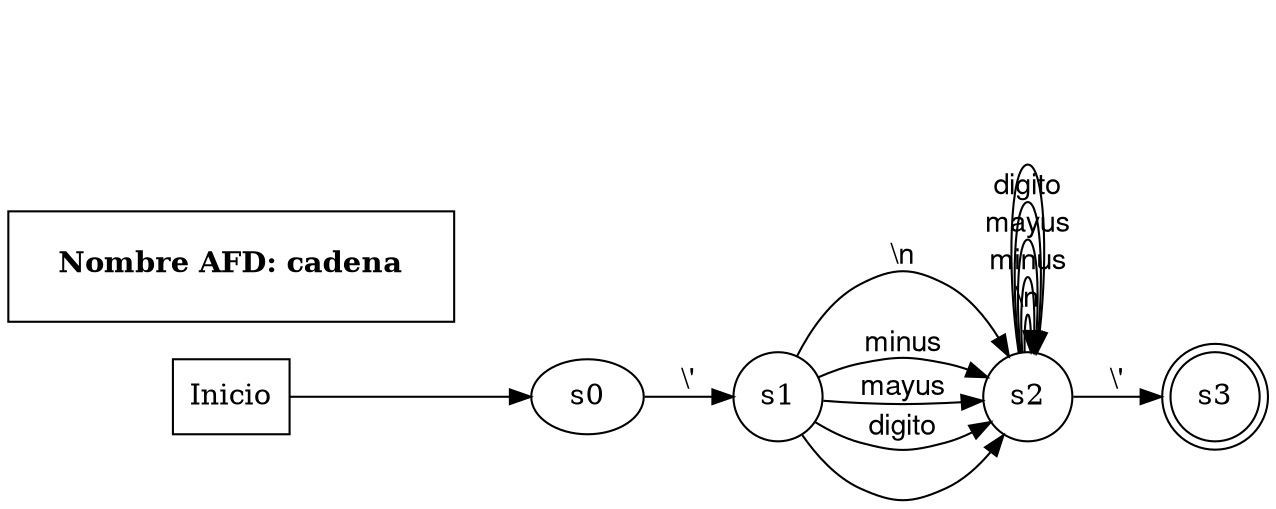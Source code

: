 digraph grafo_afd {

 fontname="Helvetica,Arial,sans-serif"

edge [fontname="Helvetica,Arial,sans-serif"]

rankdir=LR;

s3[shape=doublecircle]

Inicio [shape=box]

Inicio -> s0

node [shape = circle];

s0->s1[label = "\\'"];

s1->s2[label = "\\n"];

s1->s2[label = "minus"];

s1->s2[label = "mayus"];

s1->s2[label = "digito"];

s1->s2[label = " "];

s2->s2[label = "\\n"];

s2->s2[label = "minus"];

s2->s2[label = "mayus"];

s2->s2[label = "digito"];

s2->s2[label = " "];

s2->s3[label = "\\'"];

afd [ 

fillcolor="#ff880022"

label=<<table border="0" cellborder="1" cellspacing="0" cellpadding="18"> 

<tr> <td> <b>Nombre AFD: cadena</b> </td> </tr> 

</table>> 

shape=plain 

 ]

} 


